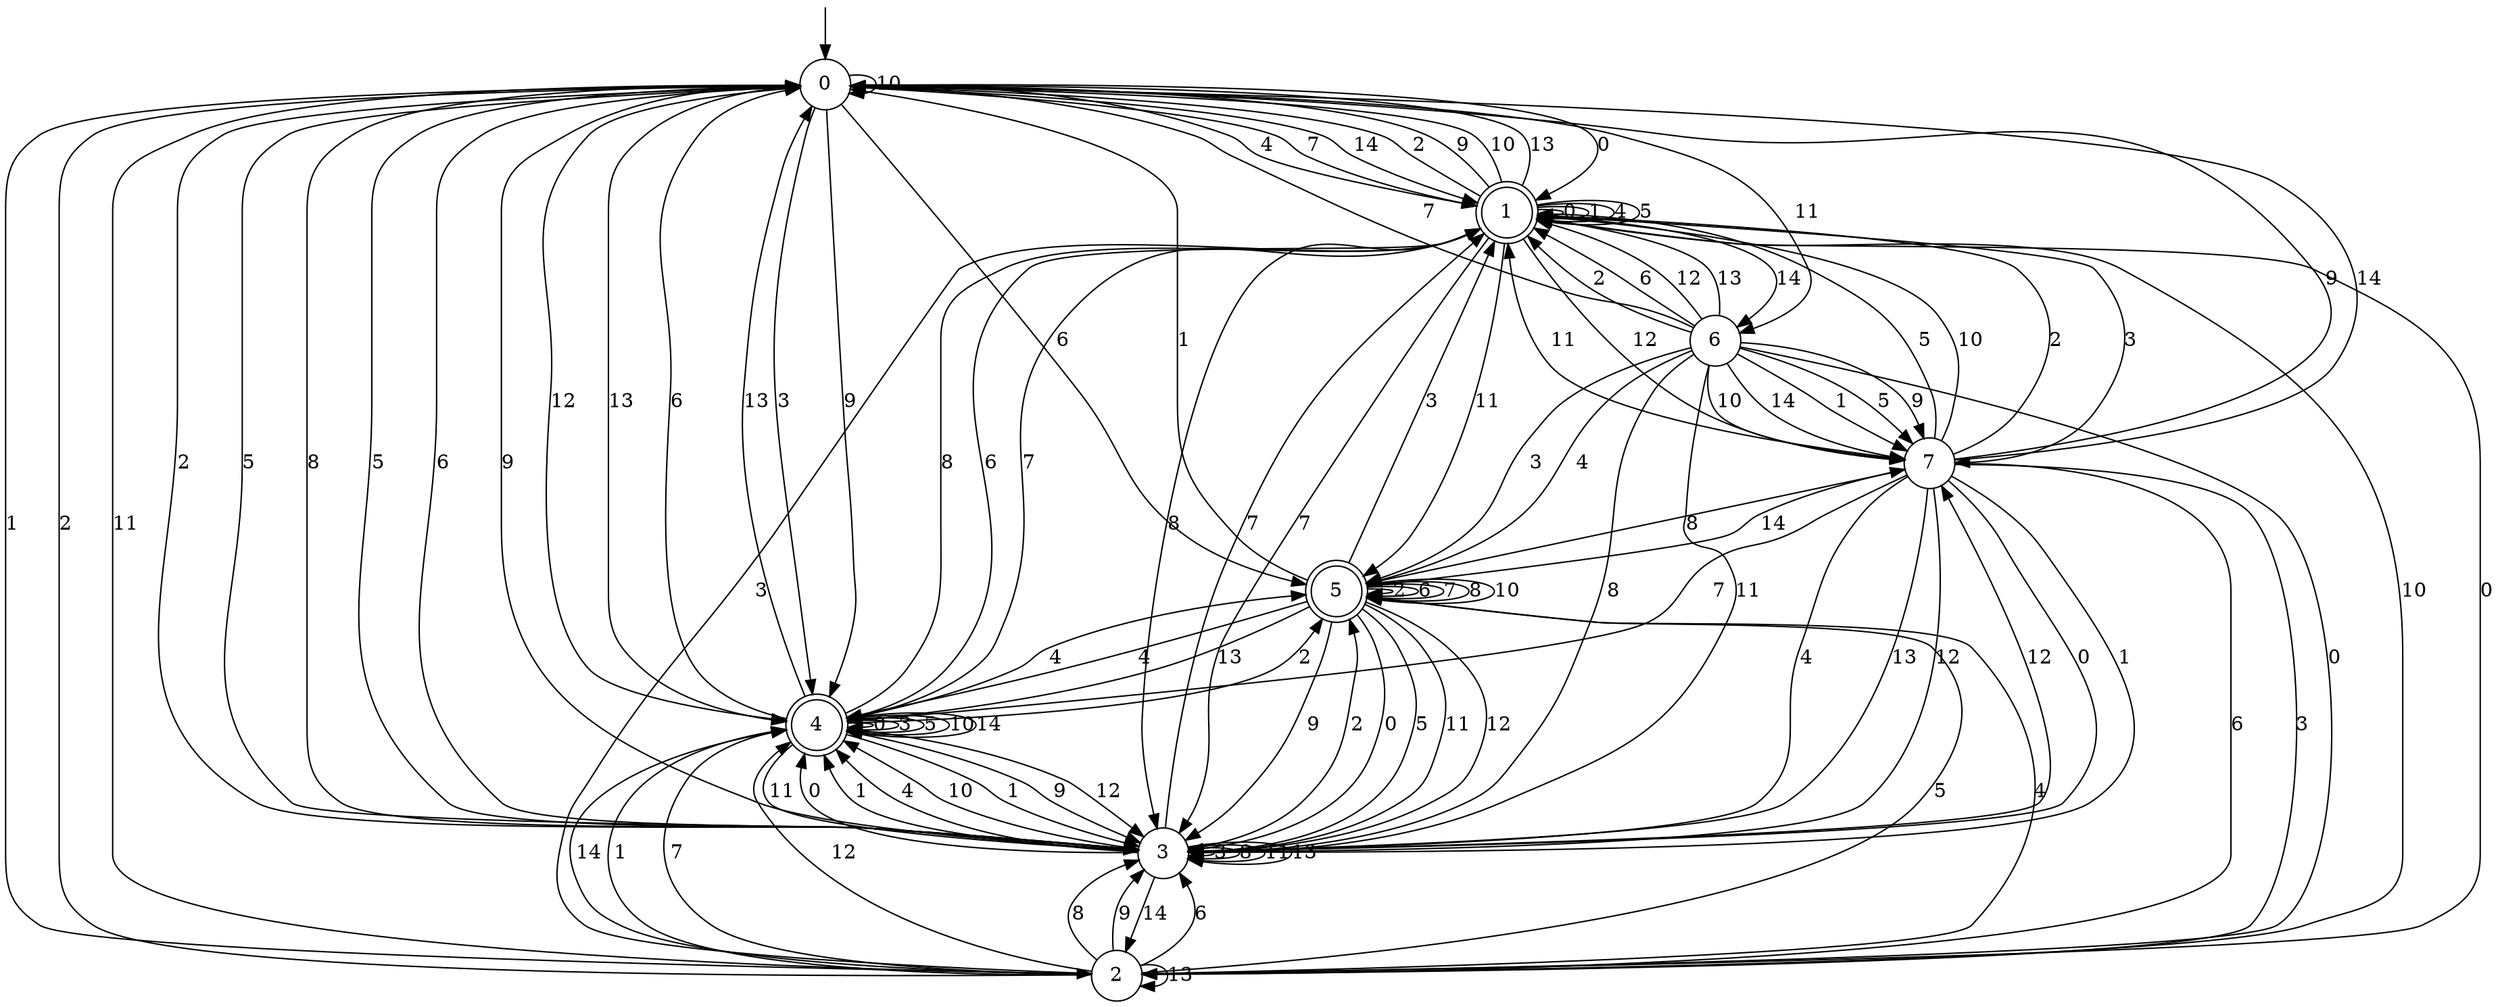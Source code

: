 digraph g {

	s0 [shape="circle" label="0"];
	s1 [shape="doublecircle" label="1"];
	s2 [shape="circle" label="2"];
	s3 [shape="circle" label="3"];
	s4 [shape="doublecircle" label="4"];
	s5 [shape="doublecircle" label="5"];
	s6 [shape="circle" label="6"];
	s7 [shape="circle" label="7"];
	s0 -> s1 [label="0"];
	s0 -> s2 [label="1"];
	s0 -> s3 [label="2"];
	s0 -> s4 [label="3"];
	s0 -> s1 [label="4"];
	s0 -> s3 [label="5"];
	s0 -> s5 [label="6"];
	s0 -> s1 [label="7"];
	s0 -> s3 [label="8"];
	s0 -> s4 [label="9"];
	s0 -> s0 [label="10"];
	s0 -> s6 [label="11"];
	s0 -> s4 [label="12"];
	s0 -> s4 [label="13"];
	s0 -> s1 [label="14"];
	s1 -> s1 [label="0"];
	s1 -> s1 [label="1"];
	s1 -> s0 [label="2"];
	s1 -> s7 [label="3"];
	s1 -> s1 [label="4"];
	s1 -> s1 [label="5"];
	s1 -> s4 [label="6"];
	s1 -> s3 [label="7"];
	s1 -> s3 [label="8"];
	s1 -> s0 [label="9"];
	s1 -> s0 [label="10"];
	s1 -> s5 [label="11"];
	s1 -> s7 [label="12"];
	s1 -> s0 [label="13"];
	s1 -> s6 [label="14"];
	s2 -> s1 [label="0"];
	s2 -> s4 [label="1"];
	s2 -> s0 [label="2"];
	s2 -> s1 [label="3"];
	s2 -> s5 [label="4"];
	s2 -> s5 [label="5"];
	s2 -> s3 [label="6"];
	s2 -> s4 [label="7"];
	s2 -> s3 [label="8"];
	s2 -> s3 [label="9"];
	s2 -> s1 [label="10"];
	s2 -> s0 [label="11"];
	s2 -> s4 [label="12"];
	s2 -> s2 [label="13"];
	s2 -> s4 [label="14"];
	s3 -> s4 [label="0"];
	s3 -> s4 [label="1"];
	s3 -> s5 [label="2"];
	s3 -> s3 [label="3"];
	s3 -> s4 [label="4"];
	s3 -> s0 [label="5"];
	s3 -> s0 [label="6"];
	s3 -> s1 [label="7"];
	s3 -> s3 [label="8"];
	s3 -> s0 [label="9"];
	s3 -> s4 [label="10"];
	s3 -> s3 [label="11"];
	s3 -> s7 [label="12"];
	s3 -> s3 [label="13"];
	s3 -> s2 [label="14"];
	s4 -> s4 [label="0"];
	s4 -> s3 [label="1"];
	s4 -> s5 [label="2"];
	s4 -> s4 [label="3"];
	s4 -> s5 [label="4"];
	s4 -> s4 [label="5"];
	s4 -> s0 [label="6"];
	s4 -> s1 [label="7"];
	s4 -> s1 [label="8"];
	s4 -> s3 [label="9"];
	s4 -> s4 [label="10"];
	s4 -> s3 [label="11"];
	s4 -> s3 [label="12"];
	s4 -> s0 [label="13"];
	s4 -> s4 [label="14"];
	s5 -> s3 [label="0"];
	s5 -> s0 [label="1"];
	s5 -> s5 [label="2"];
	s5 -> s1 [label="3"];
	s5 -> s4 [label="4"];
	s5 -> s3 [label="5"];
	s5 -> s5 [label="6"];
	s5 -> s5 [label="7"];
	s5 -> s5 [label="8"];
	s5 -> s3 [label="9"];
	s5 -> s5 [label="10"];
	s5 -> s3 [label="11"];
	s5 -> s3 [label="12"];
	s5 -> s4 [label="13"];
	s5 -> s7 [label="14"];
	s6 -> s2 [label="0"];
	s6 -> s7 [label="1"];
	s6 -> s1 [label="2"];
	s6 -> s5 [label="3"];
	s6 -> s5 [label="4"];
	s6 -> s7 [label="5"];
	s6 -> s1 [label="6"];
	s6 -> s0 [label="7"];
	s6 -> s3 [label="8"];
	s6 -> s7 [label="9"];
	s6 -> s7 [label="10"];
	s6 -> s3 [label="11"];
	s6 -> s1 [label="12"];
	s6 -> s1 [label="13"];
	s6 -> s7 [label="14"];
	s7 -> s3 [label="0"];
	s7 -> s3 [label="1"];
	s7 -> s1 [label="2"];
	s7 -> s2 [label="3"];
	s7 -> s3 [label="4"];
	s7 -> s1 [label="5"];
	s7 -> s2 [label="6"];
	s7 -> s4 [label="7"];
	s7 -> s5 [label="8"];
	s7 -> s0 [label="9"];
	s7 -> s1 [label="10"];
	s7 -> s1 [label="11"];
	s7 -> s3 [label="12"];
	s7 -> s3 [label="13"];
	s7 -> s0 [label="14"];

__start0 [label="" shape="none" width="0" height="0"];
__start0 -> s0;

}
